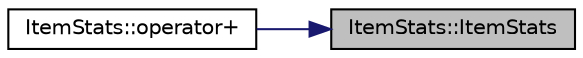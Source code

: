 digraph "ItemStats::ItemStats"
{
 // LATEX_PDF_SIZE
  edge [fontname="Helvetica",fontsize="10",labelfontname="Helvetica",labelfontsize="10"];
  node [fontname="Helvetica",fontsize="10",shape=record];
  rankdir="RL";
  Node1 [label="ItemStats::ItemStats",height=0.2,width=0.4,color="black", fillcolor="grey75", style="filled", fontcolor="black",tooltip=" "];
  Node1 -> Node2 [dir="back",color="midnightblue",fontsize="10",style="solid",fontname="Helvetica"];
  Node2 [label="ItemStats::operator+",height=0.2,width=0.4,color="black", fillcolor="white", style="filled",URL="$structItemStats.html#a748364132d09112c6955cc32b598c777",tooltip=" "];
}
